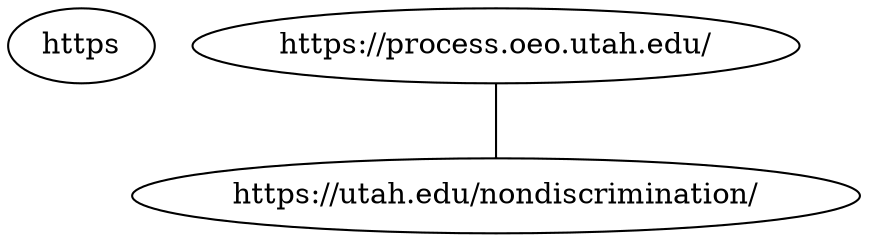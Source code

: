 strict graph  {
https [child_link="['https://utah.edu/nondiscrimination/']", data="b'\nOEO/TITLE IX PROCESS\nMain Navigation\nSearch Site\nPowered by the University of Utah\nPowered by\nSearch Campus\nOEO/TITLE IX PROCESS\nINVESTIGATIVE PROCESS OUTLINE\nThe University of Utah is committed to maintaining a professional working and learning environment for all.\nContact Us\nUNIVERSITY COMMITMENT\nTHE UNIVERSITY OF UTAH IS COMMITTED TO MAINTAINING A PROFESSIONAL WORKING AND LEARNING ENVIRONMENT FOR ALL.\nThe Office of Equal Opportunity and Affirmative Action, which also oversees Title IX, is entrusted with protecting this environment and accomplishes this by implementing and enforcing policies on nondiscrimination. The institution\xe2\x80\x99s disciplinary process is designed to:\nDETERMINE IF INSTITUTIONAL POLICY HAS BEEN VIOLATED\nPROVIDE RESOLUTIONS THAT EDUCATE RESPONDENTS\nREMEDY THE EFFECTS OF MISCONDUCT\nPROTECT INDIVIDUALS IN THE CAMPUS COMMUNITY FROM FURTHER\nMISCONDUCT\nOEO/Title IX conducts investigations into allegations of discrimination or sexual misconduct.\xc2\xa0 When a violation of university policy has occurred, sanctions may be implemented by the appropriate sanctioning body.\nIncidents reported to OEO/Title IX are generally not reported to the police (exceptions may occur when circumstances raise concerns of safety of others, including the broader campus community). Incidents reported to the University of Utah police are reported to OEO/Title IX.\nCriminal and university administrative processes are independent of one another and may result in different outcomes and resolutions.\nGENERAL OEO INVESTIGATIVE PROCESS\nWhen an incident of discrimination or sexual misconduct occurs, it should be reported to OEO/Title IX. Once the office receives information about an incident, OEO/Title IX begins to review and determine how to respond to the reported incident:\nREPORT OF DISCRIMINATION OR SEXUAL MISCONDUCT\nWhen OEO/Title IX becomes aware of an incident of discrimination or sexual misconduct, the office immediately begins to explore the issue further to determine the appropriate steps to take based upon the information reported.\nPROVIDE SUPPORTIVE MEASURES\nOEO/Title IX immediately connects individuals with information about supportive measures, resources and information about filing options, including how to file a formal complaint with OEO/AA and law enforcement, if applicable.\nPRELIMINARY REVIEW\nUpon gathering more information about the incident, OEO/Title IX will assess whether it has a duty to warn the campus community and/or take other actions, as necessary.\nCOMPLAINT FILED\nAfter an initial review, OEO/Title IX will determine whether the complaint states sufficient facts demonstrating that a violation of university policy may have occurred. If the complaint states facts that, if proven, would be a violation of the  discrimination policy, an  investigation will move forward. If not, the complaint will be dismissed.\nA complaint dismissal may be appealed to the Chief Human Resources Officer for employees and students, or to the Customer Services Director for University Hospitals and Clinics when a complaint is filed by a patient, who will either agree or disagree with the initial decision. If this person disagrees with OEO/Title IX, the case will be remanded back to OEO/Title IX for investigation.\nNOTICE OF INVESTIGATION\nWhen an investigation begins, notice is provided to the person against whom the complaint is filed (the \"Respondent\") as well as the cognizant university vice president over the Respondent and any other university administrators who have a business need-to-know.\nINTERVIEWS AND EVIDENCE GATHERING\nOEO/Title IX will interview the complainant and respondents separately, interview witnesses, gather documents, and other evidence.\nOEO DRAFT REPORT\nOnce the investigation is completed, OEO/Title IX will draft a report that is shared with the parties involved. The parties have ten (10) days to submit a response and/or additional information.\nFrom the time a complaint is accepted for investigation to the time the report is drafted, OEO/Title IX will endeavor to complete the investigation within 60 calendar days.\nOEO REPORT\nIn cases alleging Sexual Misconduct, OEO will issue a recommendation of whether or not a policy violation has occurred.  The determination about whether a policy was violated will be determined in a hearing (see Hearing).\nIn cases alleging other types of discrimination, OEO will issue a finding of whether or not a policy violation has occurred.\nFindings and/or recommendations are shared with the Complainant, Respondent(s), the cognizant vice president over the Respondent(s), and may also be shared with Human Resources, Office for Faculty, and/or the Office of the Dean of Students.\nThe OEO report will have one of two outcomes:\nCAUSE - this means that OEO has made a finding or a recommendation that a violation of the university\'s nondiscrimination policy HAS occurred.\nINSUFFICIENT EVIDENCE - this means that OEO has made a finding or a recommendation that a policy of the university\'s nondiscrimination policy has NOT occurred.\nHEARING\nIn cases alleging sexual misconduct, the case automatically is scheduled for a hearing before a hearing committee.\nIn cases alleging other types of discrimination, if either party is dissatisfied with the outcome of the OEO/Title IX report, they may request a hearing within five days of the issuance of the OEO Report. If no hearing is requested, the process concludes and the OEO Report becomes the final decision of the University.\nINITIAL REVIEW BY HEARING COMMITTEE\nIn discrimination cases that result in a finding of \"insufficient evidence,\" the hearing Committee will first review the OEO/Title IX report and accompanying evidence to determine whether a hearing should be held.\nThe Committee is composed of a three-person panel, which includes a committee Chair.\nDiscrimination cases that result in a \"cause\" finding and all cases alleging sexual misconduct, do not involve an initial review and instead move directly to the hearing.\nCOMMITTEE HEARING\nA hearing will be convened with notice given to both parties of the time, date, and location of the hearing.  Generally, hearings will be held using technology allowing all parties to simultaneously see and hear the party or the witness answering questions. Each party may be accompanied by an advisor of their choice, which may be an attorney, and also may also be accompanied by one support person of their choice.  If a party does not have an advisor, the University will provide an advisor for the limited purpose of conducting cross examination of the other party and any witnesses.  Each party will be permitted up to 45 minutes for opening statements, and extensions of time may be granted by the Chair of the Hearing Committee. Each party may also call witnesses and provide documents and other evidence.\nWithin 10 days of the hearing, the committee will issue its decision whether there is \'cause\' or \'insufficient evidence\' to show that a violation of policy has occurred.\nAPPEALS\nIf either party disagrees with the decision of the Hearing Committee, they may submit an appeal within five days.\nIf a timely appeal is not received, the decision becomes final.\nFINAL DECISION\nIf the decision of the Hearing Committee is appealed, the appeal goes to the cognizant Vice President or Designee, or in cases involving a faculty member, the appeal goes to the President or designee.  The decision is the final outcome by the university.\nSUPPORTIVE MEASURES\nThe University provides equitable resources and campus services to all parties involved. When an incident is brought to the attention of OEO/Title IX, Complainants (those who have experienced discrimination or sexual misconduct) and Respondents (those alleged to have engaged in discrimination or sexual misconduct) have access to a variety of resources and supportive measures aimed at protecting safety and minimizing disruption to academic pursuits. These are available regardless of whether or not a complaint is filed or of the resulting outcomes.\nUNIVERSITY\nPOLICE\nReport a crime, safety escorts, etc.\nLEARN MORE\nVICTIM-SURVIVOR\nADVOCATES\nA confidential resource center\nLEARN MORE\nOFFICE OF THE DEAN OF STUDENTS\nAcademic adjustments, etc.\nLEARN MORE\nTRAINING AND EDUCATION\nBystander intervention, consent, etc.\nLEARN MORE\nSAFE U\nSafety & Reporting\nresources\nLEARN MORE\nNO-CONTACT DIRECTIVES\nDifferent from legal no-contact orders\nLEARN MORE\nCONTACT INFORMATION\nOEO/Title IX\nJohn R. Park Building, Room 135\n201 S. Presidents Circle\n801-581-8365\nHuman Resources\nCentury Link Tower, first floor\n250 E. 200 South, Suite 125\n801-581-7447\nbenefits@utah.edu\nHospitals and Clinics Human Resources\n515 E. 100 South, Suite 700\n801-581-6500\nhr_frontdesk@hsc.utah.edu\nLesbian Gay Bisexual Transgender Resource Center\n200 S Central Campus Dr, RM 409\n801-587-7973\nlgbtrc@sa.utah.edu\nOffice of the Ombuds (Main Campus)\n1738G Marriott Library\n3245 Eccles Institute of Human Genetics Office\n801.585.3482\nombudsman@utah.edu\nOffice of the Ombuds (Health Science)\nHealth Sciences Education Building Fifth Floor, Suite 5515\n26 South 2000 East\n801-585-6283\nfacultyombudsman@hsc.utah.edu\nOffice of the Dean of Students\nA. Ray Olpin Student Union Building, Room 270\n200 S. Central Campus Drive\n801-581-7066\ndeanofstudents@utah.edu\nVictim-Survivor Advocates\nStudent Services Building, Room 328\n201 S. 1460 East\n801-581-7779\nadvocate@sa.utah.edu\nUniversity Counseling Center\nStudent Services Building\n201 S 1640 E, Room 426\n801-581-6826\n24-hour Crisis Line: 801-587-3000\nWomen\'s Resource Center\nA. Ray Olpin Union\n200 S. Central Campus Drive, Room 411\n801-581-8030\nWomen\'s Resource Center\nA. Ray Olpin Union\n200 S. Central Campus Drive, Room 411\n801-581-8030\nCONTACT US\nIdentifying information is not required to submit this form. However, this limits the ability of the office to respond.\nContact Us\nName\nFirst\nLast\nLast\nEmail\nDepartment/Organization\nHow Can We Help?\nSubmit\nGIVE US A CALL\nOEO:\xc2\xa0801-581-8365\nNeed emergency help after hours?\nCAMPUS POLICE: 801-585-COPS\nVISIT US\nOFFICE OF EQUAL OPPORTUNITY,\nAFFIRMATIVE ACTION, AND TITLE IX\n201 S PRESIDENTS CIRCLE,\nRM 135\nSLC, UT 84112\nOUR LOCATION\nOEO/TITLE IX PROCESS\n201 PRESIDENTS CIRCLE\nSALT LAKE CITY, UT 84112\n801-581-7200\n\xc2\xa9 2023 THE UNIVERSITY OF UTAH\nNondiscrimination & Accessibility\nDisclaimer\nPrivacy\nMedia Contacts'"];
https [child_link="['https://regulations.utah.edu/general/1-012.php', 'https://regulations.utah.edu/general/1-011.php', 'http://www.laborcommission.utah.gov', 'http://www.dol.gov/elaws/vets/userra/ee_disc.asp', 'http://www.laborcommission.utah.gov', 'https://portal.hud.gov/hudportal/HUD?src=/topics/housing_discrimination', 'https://utah.edu/nondiscrimination/']", data="b\"\nNondiscrimination Statement - The University of Utah\nSkip to content\nSearch Site:\nPowered by\nSearch Campus:\nPowered by\nSearch Campus\nUniversity of Utah COVID-19 Updates\nThe University of Utah\nMain Title\nSub Title\nApply\nApply\nOffice of Admissions\nProspective Students\nRequest information\nCampus Tours\nEvents\nUndergraduate\nGraduate\nInternational Students\nAsia Campus\nNew Students\nFreshman\nConfirm/Deposit\nFinancial Aid & Scholarships\nNew Student Orientation\nRegistrar\nHousing\nAcademic Calendar\nStudent Life\nStudent Affairs\nHousing\nThe MUSS\nThe Union\nStudent Life Center\nStudent Leadership & Involvement\nSafeU\nU Career Success\nAcademics\nAcademic Resources\nCatalogs, Schedules & Calendar\nColleges & Departments\nMajors\nGraduate School\nStudent Success\nLibraries\nGlobal U\nResearch\nArts\nThe Arts on Campus\nUpcoming Events\nAcademic Programs\nProfessional Arts\nYouth Arts\nU of U Health\nEducation\nResearch\nPatient Care\nAthletics\nUtah Athletics\nBuy Tickets\nSchedule\nCrimson Club\nShop Utah Gear\nDonate\nSearchReveal Menu\nReveal Menu\nMain Navigation\nMain Menu\nHome\nApply\nApply\nOffice of Admissions\nProspective Students\nRequest information\nCampus Tours\nEvents\nUndergraduate\nGraduate\nInternational Students\nAsia Campus\nNew Students\nFreshman\nConfirm/Deposit\nFinancial Aid & Scholarships\nNew Student Orientation\nRegistrar\nHousing\nAcademic Calendar\nStudent Life\nStudent Affairs\nHousing\nThe MUSS\nThe Union\nStudent Life Center\nStudent Leadership & Involvement\nSafeU\nU Career Success\nAcademics\nAcademic Resources\nCatalogs, Schedules & Calendar\nColleges & Departments\nMajors\nGraduate School\nStudent Success\nLibraries\nGlobal U\nResearch\nArts\nThe Arts on Campus\nUpcoming Events\nAcademic Programs\nProfessional Arts\nYouth Arts\nU of U Health\nEducation\nResearch\nPatient Care\nAthletics\nUtah Athletics\nBuy Tickets\nSchedule\nCrimson Club\nShop Utah Gear\nDonate\nU of U Health\nEducation\nResearch\nPatient Care\nU Quick Links\nA-Z Index\nCampus Directory\nCampus Map\nShuttle Tracker\nCIS\nUMail\n@ The U\nAccessibility\nApply\nVisit\nGive\nHome\nCurrent Page: Nondiscrimination Statement\nNondiscrimination & Accessibility Statement\nThe University of Utah does not discriminate on the basis of race, ethnicity, color,\nreligion, national origin, sex, pregnancy, pregnancy-related conditions, age, disability,\nsexual orientation, gender identity, gender expression, genetic information or protected\nveteran\xe2\x80\x99s status, in employment, treatment, admission, access to educational programs\nand activities, or other University benefits or services.\nThe University does not discriminate on the basis of sex in the education program\nor activity that it operates, as required by Title IX and 34 CFR part 106.\xc2\xa0 The requirement\nnot to discriminate in education programs or activities extends to admission and employment.\nInquiries about the application of Title IX and its regulations may be referred to\nthe Title IX Coordinator, to the Department of Education, Office for Civil Rights,\nor both.\nAdditionally, the University endeavors to provide reasonable accommodations and to\nensure equal access to qualified persons with disabilities. Click here to request a reasonable accommodation.\nWhere discrimination is found to have occurred, the University will take reasonable\nsteps to investigate the matter, stop the harassment, prevent its recurrence and remedy\nits effects.\nIf you or someone you know has experienced discrimination, sexual misconduct including\nsexual harassment, or disability discrimination, we encourage you to report it to\nthe University's designated and authorized Title IX/ADA/Section 504 Coordinator in\nthe Office of Equal Opportunity and Affirmative Action:\nSherrie Hayashi, DirectorTitle IX/ADA/Section 504 CoordinatorOffice of Equal Opportunity and Affirmative Action (OEO/AA)201 South Presidents Circle, Rm.135\xc2\xa0Salt Lake City, UT, 84112801-581-8365\xc2\xa0801-585-5746 (fax)oeo@utah.eduwww.oeo.utah.eduOnline reports may be submitted at oeo.utah.edu\nNOTICE OF FILING OPTIONS\nTo file a formal complaint of discrimination, sexual misconduct (including sexual\nharassment or violence), or retaliation, under University of Utah Non-Discrimination\nPolicy, contact the OEO/AA.\xc2\xa0 \xc2\xa0A formal complaint may be filed with the OEO/AA in person,\nby mail, or by electronic mail.\nTimelines:\nA Formal Complaint of Sex or Gender-Based Harassment within the scope of Title IX\nis timely if at the time of filing a Formal Complaint, the Complainant is participating\nin or attempting to participate in a University Program.\nA Formal Complaint alleging any other type of Sexual Misconduct, or other type of\nDiscrimination is timely if filed within 180 calendar days of the last alleged discriminatory\nact.\nA Formal Complaint of Retaliation is timey filed if filed within 180 days of the last\nalleged retaliatory act.\nA Formal Complaint not filed within the appropriate time period above will be dismissed\nas untimely filed; however, at the Director's discretion and for good cause, the complaint\nmay be accepted as if filed within the appropriate time period.\nUniversity of UtahOffice of Equal Opportunity & Affirmative Action (OEO/AA)201 S. Presidents Circle, Room 135Salt Lake City, UT\xc2\xa0 84112Telephone: 801-581-8365Fax: 801-585-5746oeo@utah.eduwww.oeo.utah.eduOnline reports may be submitted at oeo.utah.edu\nFor specific information related to University Policy, please see:\nregulations.utah.edu/general/1-012.phpregulations.utah.edu/general/1-011.php\nEXTERNAL AGENCIES:\xc2\xa0 Filing a complaint with the University of Utah\xe2\x80\x99s Title IX/504/ADA Coordinator (or\ndesignee) does not prevent\xc2\xa0an individual from filing a complaint with an appropriate\nregulatory agency. To file a complaint regarding discrimination, including sexual\nharassment, or retaliation with a regulatory state or federal agency, please see the\nagency information below.\xc2\xa0 For information about the time frames in which complaints\nmust be filed, please contact the relevant agency.\nEducation: Complaints regarding: Title VI of the Civil Rights Act of 1964, Title IX of the Education\nAmendments of 1972, Section 504 of the Rehabilitation Act of 1973, Title II of the\nAmericans with Disabilities Act, Age Discrimination Act of 1975.\nUnited States Department of EducationOffice for Civil Rights\xe2\x80\x93 Region VIIICesar E. Chavez Memorial Building1244 Speer Boulevard, Suite 310Denver, Colorado 80204-3582Telephone: 303-844-5695FAX: 303-844-4303\nOnline complaint portal: http://www2.ed.gov/about/offices/list/ocr/docs/howto.htmlwww2.ed.gov/about/offices/list/ocr/index.html\nEmployment:State Agency:\xc2\xa0 Individual complaints regarding: Utah Anti-Discrimination Act of 1965,\nTitle VII of the Civil Rights Act of 1964, as amended, Age Discrimination in Employment\nAct of 1967, as amended, and the Americans with Disabilities Act of 1990.\xc2\xa0Utah Anti-Discrimination and Labor Division (UALD)160 East 300 South, 3rd floorP.O. Box 146630Salt Lake City, Utah 84114-6630Telephone: 801-530-6801www.laborcommission.utah.gov\nFederal Agencies:Complaints regarding: Title VII of the Civil Rights Act of 1964, The Pregnancy Discrimination\nAct, Age Discrimination in Employment Act of 1967, as amended (ADEA), Equal Pay Act\nof 1963, Title I of the Americans with Disabilities Act Amendments Act of 2008, Sections\n501 and 505 of the Rehabilitation Act of 1973 and Section 102 and 103 of the Civil\nRights Act of 1991, the Genetic Information Nondiscrimination Act of 2008 (GINA)\xc2\xa0Equal Employment Opportunity CommissionPhoenix District Office3300 North Central Avenue, Suite 690Phoenix, AZ 85012Telephone: 1-800-669-4000TTY:\xc2\xa0 1-800-669-6820Fax: 602-640-5071www.eeoc.gov\xc2\xa0U.S. Department of LaborOffice of Federal Contract Compliance Programs (OFCCP)Denver District Office1244 Speer Blvd, Suite 540Denver, CO 80204Phone 720-264-3200Fax:\xc2\xa0 720-264-3211https://www.dol.gov/ofccp/index.htm\xc2\xa0Executive Order 11246 (Equal Employment and Affirmative Action)Americans with Disability Act Amendments Act, of 2008Section 503 of the Rehabilitation Act of 197338 USC 4212 \xe2\x80\x93 The Vietnam Era Veterans\xe2\x80\x99 Readjustment Assistance Act of 1974Uniformed Service Employment and Re-employment Rights Act (USERRA)Online complaint portal:www.dol.gov/elaws/vets/userra/ee_disc.asp\xc2\xa0Veteran\xe2\x80\x99s Employment and Training Service140 East 300 South, Room 209Salt Lake City, UT 84111Telephone: 801-526-0950jobs.utah.gov/jobseeker/veterans/employtrain.html\nHousing (Residents of dorms and family student housing)State Agency:\xc2\xa0 Complaints regarding: Utah Fair Housing Act of 1993, as amended.\nUtah Anti-Discrimination and Labor Division (UALD)160 East 300 South, 3rd floorSalt Lake City, Utah 84114-6630Telephone: 801-530-6801www.laborcommission.utah.gov\xc2\xa0Federal Agency:\xc2\xa0 U.S. Department of Housing and Urban Development (\xe2\x80\x9cHUD\xe2\x80\x9d) Complaints\nregarding: Title VI of the Civil Rights Act of 1964, as amended, Title VIII of the\nCivil Rights Act of 1968 (Fair Housing Act), Section 504 of the Rehabilitation Action\nof 1973, as amended, Title II of the Americans with Disabilities Act of 1990, Age\nDiscrimination Act of 1975, Title IX of the Education Amendments Act, and Architectural\nBarriers Act of 1968.\xc2\xa0U.S. Department of Housing & Urban Development (HUD)1670 Broadway, 25th floorDenver, Colorado 80202-4801Telephone: (303)672-5440Fax: (303)672-5004Online complaint portal: https://portal.hud.gov/hudportal/HUD?src=/topics/housing_discrimination\xc2\xa0Health care, human services, and health insurance plans (Patients and Participants):\xc2\xa0 Complaints regarding: Title VI of the Civil Rights Act of 1964, Section 504 of the\nRehabilitation Act of 1973, as amended, the Age Discrimination Act of 1975, Title\nII of the Americans with Disabilities Act (ADA), and the Community Service Assurance\nprovisions of the Hill-Burton Act\xc2\xa0U.S. Department of Health & Human ServicesOffice for Civil Rights, DHHS \xe2\x80\x93 Region VIII1961 Stout Street Room 08-148Denver, CO 80294Customer Response Center 1-800-368-1019TDD:\xc2\xa0 1-800-537-7697Email: Ocrmail@hhs.govOnline complaint portal: https://ocrportal.hhs.gov/ocr/smartscreen/main.jsfWebsite: www.hhs.gov/ocrCampus Accessibility Website:\xc2\xa0https://accessibility.utah.edu\nThe University of Utah\n201 Presidents Circle Salt Lake City, UT 84112 801.581.7200\nResources\nFuture Students\nStudents\nParents & Families\nFaculty\nStaff\nVisitors\nAlumni\nACCESSIBILITY\nInitiatives\nResearch\nEquity, Diversity & Inclusion\nSustainability\nEmployment\nU Leadership\nUniversity Safety\nAbout the U\nInformation\nOffice of the President\nGive to the U\nMedia Contacts\nUte Proud\nCampus Events\nCommunity\nContact - Feedback\nQuick Links\nA-Z Index\nCampus Directory\nCampus Map\nShuttle Tracker\nCIS\nUMail\n@ The U\n\xc2\xa9 2023 The University of Utah\nIndigenous Land Acknowledgment\nNondiscrimination & Accessibility\nDisclaimer\nPrivacy\nCredits & Attributions\nMedia Contacts\nFacebook\nInstagram\nYoutube\nLast Updated: 7/7/22\""];
"https://process.oeo.utah.edu/" -- "https://utah.edu/nondiscrimination/";
}
